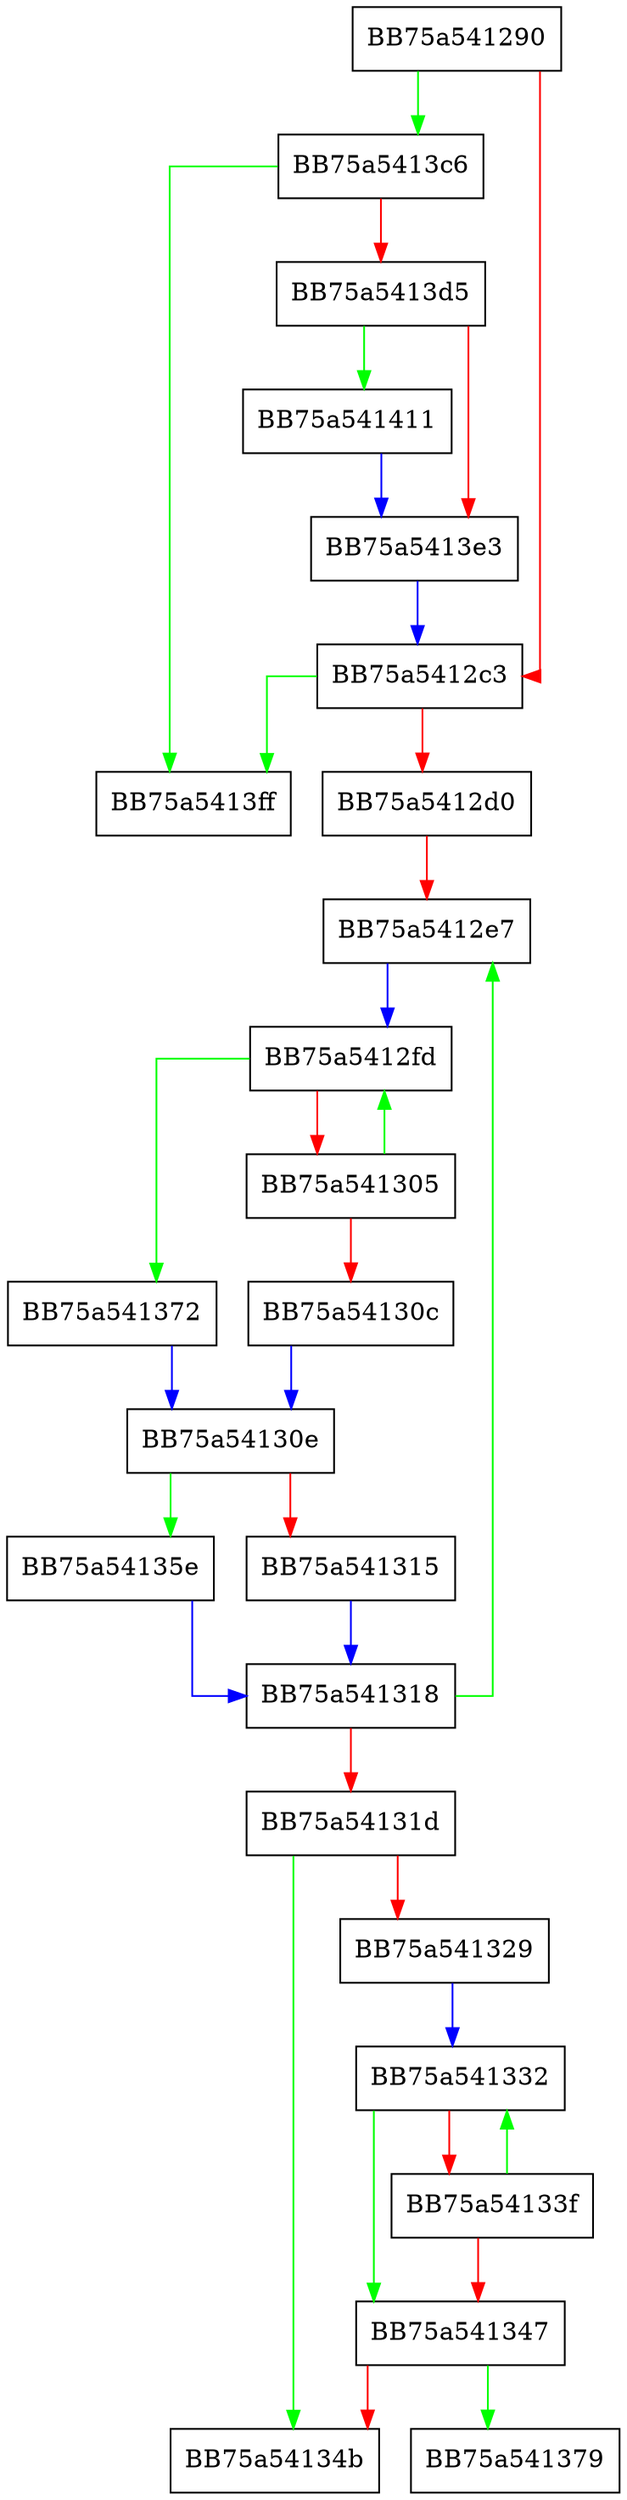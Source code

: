 digraph doshdr___index {
  node [shape="box"];
  graph [splines=ortho];
  BB75a541290 -> BB75a5413c6 [color="green"];
  BB75a541290 -> BB75a5412c3 [color="red"];
  BB75a5412c3 -> BB75a5413ff [color="green"];
  BB75a5412c3 -> BB75a5412d0 [color="red"];
  BB75a5412d0 -> BB75a5412e7 [color="red"];
  BB75a5412e7 -> BB75a5412fd [color="blue"];
  BB75a5412fd -> BB75a541372 [color="green"];
  BB75a5412fd -> BB75a541305 [color="red"];
  BB75a541305 -> BB75a5412fd [color="green"];
  BB75a541305 -> BB75a54130c [color="red"];
  BB75a54130c -> BB75a54130e [color="blue"];
  BB75a54130e -> BB75a54135e [color="green"];
  BB75a54130e -> BB75a541315 [color="red"];
  BB75a541315 -> BB75a541318 [color="blue"];
  BB75a541318 -> BB75a5412e7 [color="green"];
  BB75a541318 -> BB75a54131d [color="red"];
  BB75a54131d -> BB75a54134b [color="green"];
  BB75a54131d -> BB75a541329 [color="red"];
  BB75a541329 -> BB75a541332 [color="blue"];
  BB75a541332 -> BB75a541347 [color="green"];
  BB75a541332 -> BB75a54133f [color="red"];
  BB75a54133f -> BB75a541332 [color="green"];
  BB75a54133f -> BB75a541347 [color="red"];
  BB75a541347 -> BB75a541379 [color="green"];
  BB75a541347 -> BB75a54134b [color="red"];
  BB75a54135e -> BB75a541318 [color="blue"];
  BB75a541372 -> BB75a54130e [color="blue"];
  BB75a5413c6 -> BB75a5413ff [color="green"];
  BB75a5413c6 -> BB75a5413d5 [color="red"];
  BB75a5413d5 -> BB75a541411 [color="green"];
  BB75a5413d5 -> BB75a5413e3 [color="red"];
  BB75a5413e3 -> BB75a5412c3 [color="blue"];
  BB75a541411 -> BB75a5413e3 [color="blue"];
}